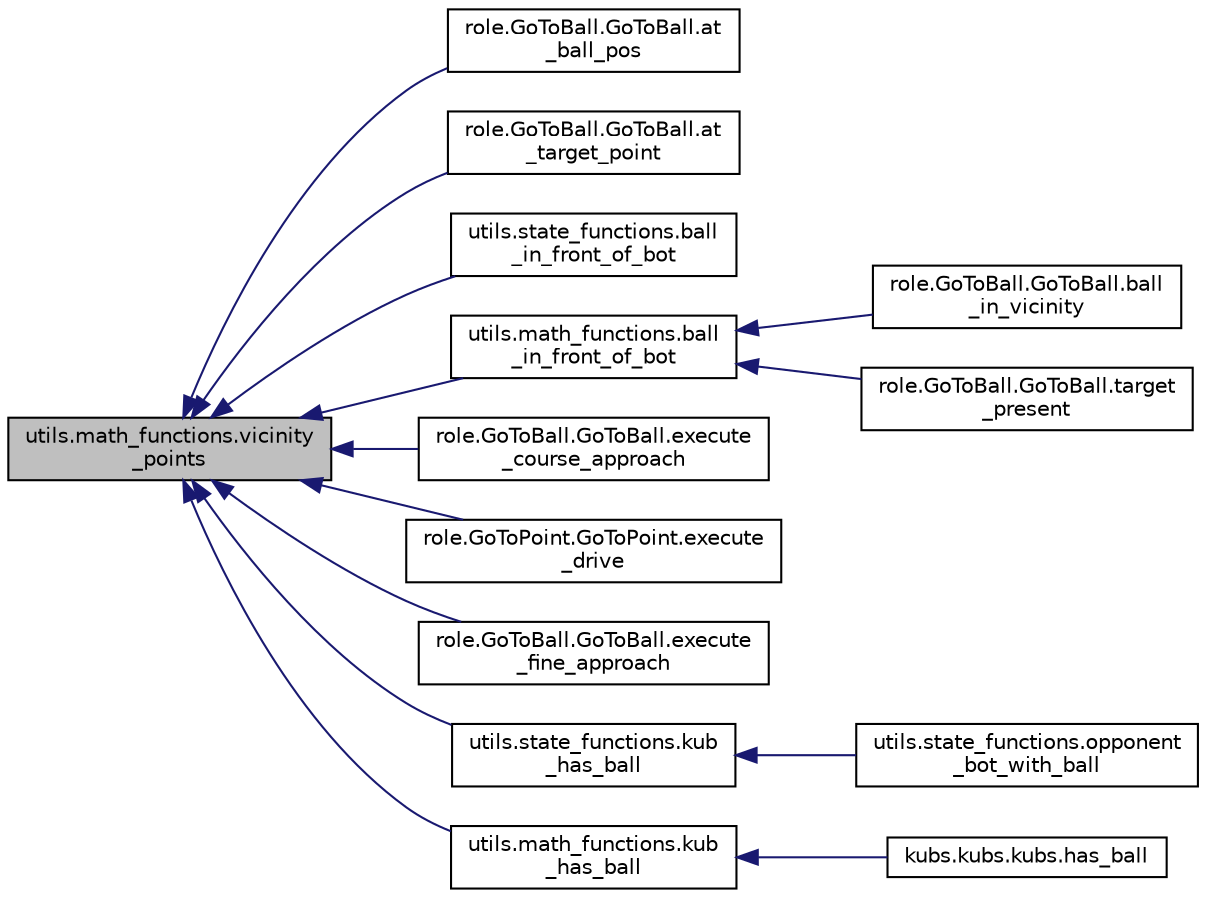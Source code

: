 digraph "utils.math_functions.vicinity_points"
{
 // INTERACTIVE_SVG=YES
  edge [fontname="Helvetica",fontsize="10",labelfontname="Helvetica",labelfontsize="10"];
  node [fontname="Helvetica",fontsize="10",shape=record];
  rankdir="LR";
  Node1 [label="utils.math_functions.vicinity\l_points",height=0.2,width=0.4,color="black", fillcolor="grey75", style="filled", fontcolor="black"];
  Node1 -> Node2 [dir="back",color="midnightblue",fontsize="10",style="solid",fontname="Helvetica"];
  Node2 [label="role.GoToBall.GoToBall.at\l_ball_pos",height=0.2,width=0.4,color="black", fillcolor="white", style="filled",URL="$d9/d1f/classrole_1_1_go_to_ball_1_1_go_to_ball.html#a0d347fb8d2c5d6d06d4a9f9e0c63eaa6"];
  Node1 -> Node3 [dir="back",color="midnightblue",fontsize="10",style="solid",fontname="Helvetica"];
  Node3 [label="role.GoToBall.GoToBall.at\l_target_point",height=0.2,width=0.4,color="black", fillcolor="white", style="filled",URL="$d9/d1f/classrole_1_1_go_to_ball_1_1_go_to_ball.html#a6758eafc1956d762a455f779d712fe4c"];
  Node1 -> Node4 [dir="back",color="midnightblue",fontsize="10",style="solid",fontname="Helvetica"];
  Node4 [label="utils.state_functions.ball\l_in_front_of_bot",height=0.2,width=0.4,color="black", fillcolor="white", style="filled",URL="$d9/d09/namespaceutils_1_1state__functions.html#a3e5d310aad4406dba76e779c829930eb"];
  Node1 -> Node5 [dir="back",color="midnightblue",fontsize="10",style="solid",fontname="Helvetica"];
  Node5 [label="utils.math_functions.ball\l_in_front_of_bot",height=0.2,width=0.4,color="black", fillcolor="white", style="filled",URL="$d6/d83/namespaceutils_1_1math__functions.html#ab3756fe975dad88ebba7fc70cdcaa855"];
  Node5 -> Node6 [dir="back",color="midnightblue",fontsize="10",style="solid",fontname="Helvetica"];
  Node6 [label="role.GoToBall.GoToBall.ball\l_in_vicinity",height=0.2,width=0.4,color="black", fillcolor="white", style="filled",URL="$d9/d1f/classrole_1_1_go_to_ball_1_1_go_to_ball.html#a443ba3ceb1202fa7b9ab10602e33ff90"];
  Node5 -> Node7 [dir="back",color="midnightblue",fontsize="10",style="solid",fontname="Helvetica"];
  Node7 [label="role.GoToBall.GoToBall.target\l_present",height=0.2,width=0.4,color="black", fillcolor="white", style="filled",URL="$d9/d1f/classrole_1_1_go_to_ball_1_1_go_to_ball.html#aab2a079a5139b8c17cfd9013ea5115f5"];
  Node1 -> Node8 [dir="back",color="midnightblue",fontsize="10",style="solid",fontname="Helvetica"];
  Node8 [label="role.GoToBall.GoToBall.execute\l_course_approach",height=0.2,width=0.4,color="black", fillcolor="white", style="filled",URL="$d9/d1f/classrole_1_1_go_to_ball_1_1_go_to_ball.html#a974782ebaf277c2635a6e69f3aefcfd6"];
  Node1 -> Node9 [dir="back",color="midnightblue",fontsize="10",style="solid",fontname="Helvetica"];
  Node9 [label="role.GoToPoint.GoToPoint.execute\l_drive",height=0.2,width=0.4,color="black", fillcolor="white", style="filled",URL="$d9/dc3/classrole_1_1_go_to_point_1_1_go_to_point.html#ab967212b425ba932806b5fdfe20f73ae"];
  Node1 -> Node10 [dir="back",color="midnightblue",fontsize="10",style="solid",fontname="Helvetica"];
  Node10 [label="role.GoToBall.GoToBall.execute\l_fine_approach",height=0.2,width=0.4,color="black", fillcolor="white", style="filled",URL="$d9/d1f/classrole_1_1_go_to_ball_1_1_go_to_ball.html#a4d0de5845e879a9b3eedb52a6d59a275"];
  Node1 -> Node11 [dir="back",color="midnightblue",fontsize="10",style="solid",fontname="Helvetica"];
  Node11 [label="utils.state_functions.kub\l_has_ball",height=0.2,width=0.4,color="black", fillcolor="white", style="filled",URL="$d9/d09/namespaceutils_1_1state__functions.html#a882c3bfc960c8181d169449e6fa48ca8"];
  Node11 -> Node12 [dir="back",color="midnightblue",fontsize="10",style="solid",fontname="Helvetica"];
  Node12 [label="utils.state_functions.opponent\l_bot_with_ball",height=0.2,width=0.4,color="black", fillcolor="white", style="filled",URL="$d9/d09/namespaceutils_1_1state__functions.html#a7933000cb7212a0e498159db395e5e17",tooltip="Check if opponent team has ball based on distance and angle of opponent bot. "];
  Node1 -> Node13 [dir="back",color="midnightblue",fontsize="10",style="solid",fontname="Helvetica"];
  Node13 [label="utils.math_functions.kub\l_has_ball",height=0.2,width=0.4,color="black", fillcolor="white", style="filled",URL="$d6/d83/namespaceutils_1_1math__functions.html#adba90d0edfd3bde525bcec58f3323fae"];
  Node13 -> Node14 [dir="back",color="midnightblue",fontsize="10",style="solid",fontname="Helvetica"];
  Node14 [label="kubs.kubs.kubs.has_ball",height=0.2,width=0.4,color="black", fillcolor="white", style="filled",URL="$d3/d60/classkubs_1_1kubs_1_1kubs.html#af92a5e0126814b63829a039c730efdb5"];
}
